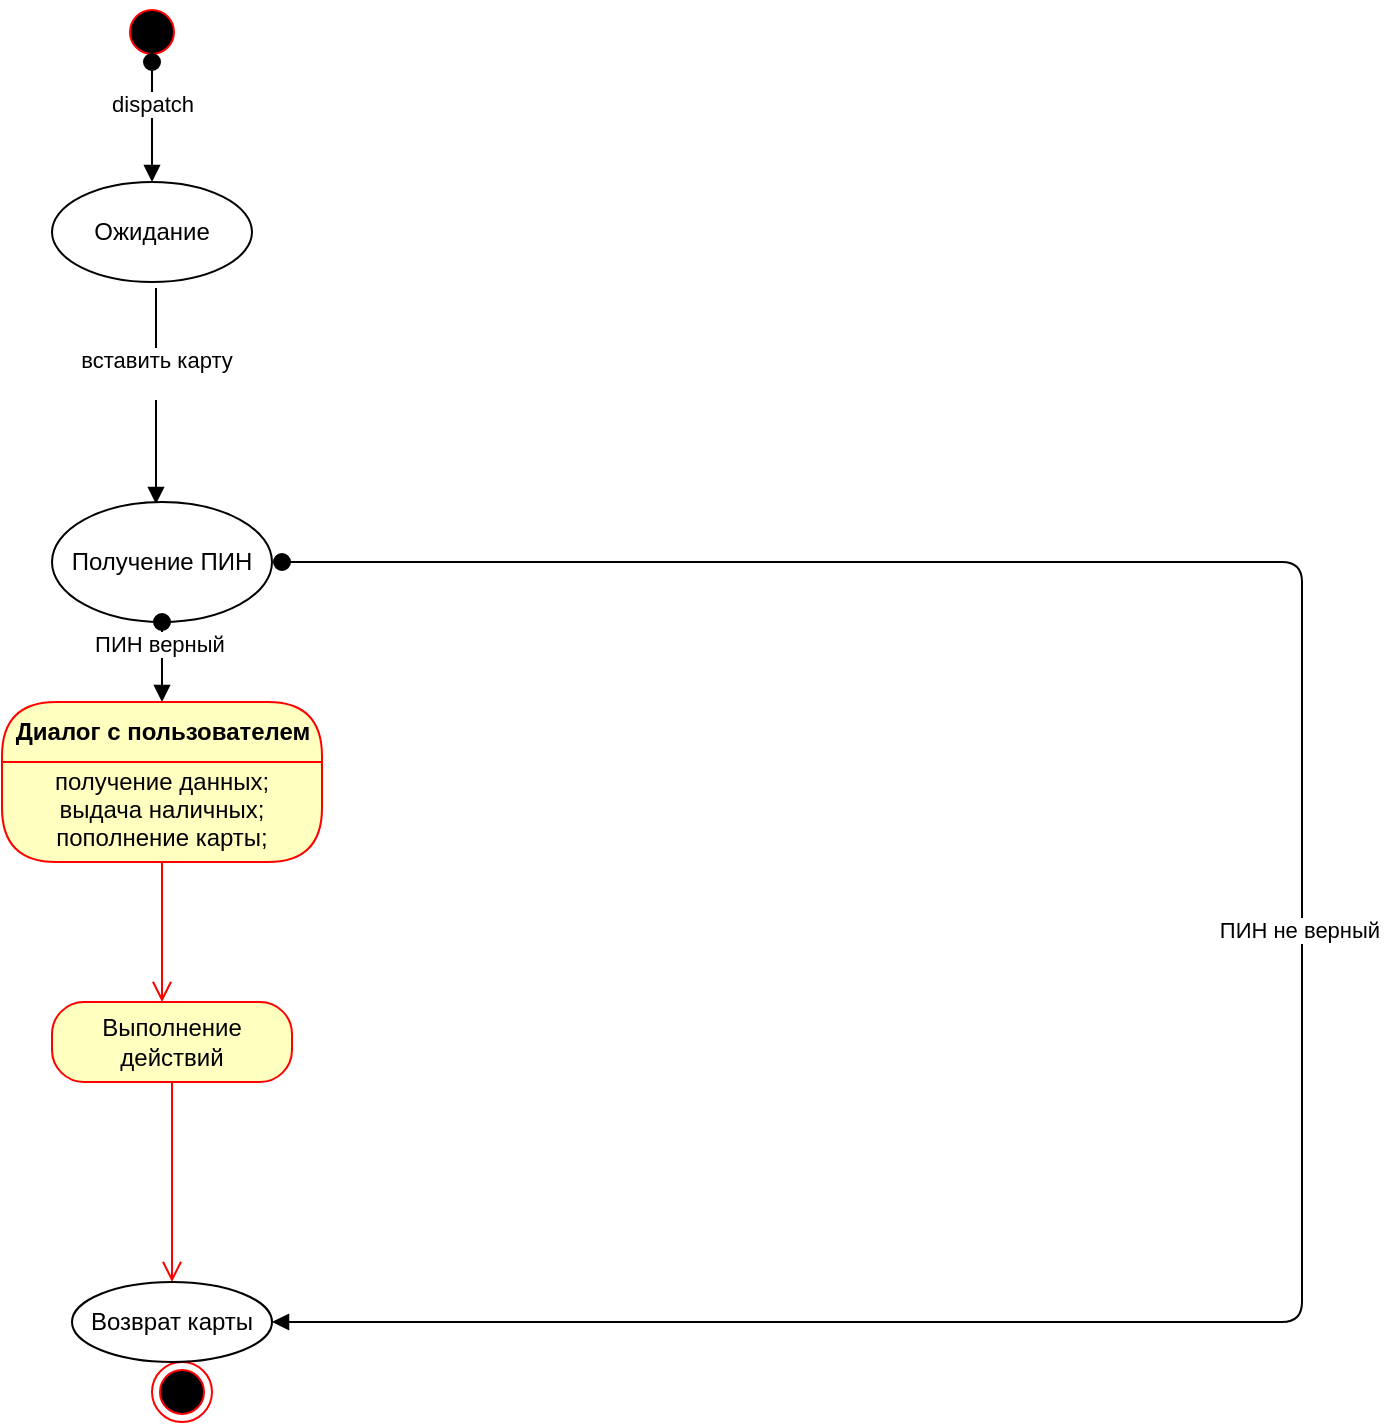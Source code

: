 <mxfile version="10.6.7" type="device"><diagram name="Page-1" id="58cdce13-f638-feb5-8d6f-7d28b1aa9fa0"><mxGraphModel dx="1154" dy="616" grid="1" gridSize="10" guides="1" tooltips="1" connect="1" arrows="1" fold="1" page="1" pageScale="1" pageWidth="1100" pageHeight="850" background="#ffffff" math="0" shadow="0"><root><mxCell id="0"/><mxCell id="1" parent="0"/><mxCell id="382b91b5511bd0f7-1" value="" style="ellipse;html=1;shape=startState;fillColor=#000000;strokeColor=#ff0000;rounded=1;shadow=0;comic=0;labelBackgroundColor=none;fontFamily=Verdana;fontSize=12;fontColor=#000000;align=center;direction=south;" parent="1" vertex="1"><mxGeometry x="290" y="30" width="30" height="30" as="geometry"/></mxCell><mxCell id="ml8COKhQ7Jv6lyKj9zkv-3" value="вставить карту&lt;br&gt;&lt;br&gt;" style="html=1;verticalAlign=bottom;endArrow=block;" edge="1" parent="1"><mxGeometry x="0.074" width="80" relative="1" as="geometry"><mxPoint x="307" y="173" as="sourcePoint"/><mxPoint x="307" y="281" as="targetPoint"/><mxPoint as="offset"/></mxGeometry></mxCell><mxCell id="ml8COKhQ7Jv6lyKj9zkv-4" value="Ожидание" style="ellipse;whiteSpace=wrap;html=1;" vertex="1" parent="1"><mxGeometry x="255" y="120" width="100" height="50" as="geometry"/></mxCell><mxCell id="ml8COKhQ7Jv6lyKj9zkv-5" value="Получение ПИН" style="ellipse;whiteSpace=wrap;html=1;" vertex="1" parent="1"><mxGeometry x="255" y="280" width="110" height="60" as="geometry"/></mxCell><mxCell id="ml8COKhQ7Jv6lyKj9zkv-6" value="" style="ellipse;html=1;shape=endState;fillColor=#000000;strokeColor=#ff0000;" vertex="1" parent="1"><mxGeometry x="305" y="710" width="30" height="30" as="geometry"/></mxCell><mxCell id="ml8COKhQ7Jv6lyKj9zkv-9" value="Возврат карты&lt;br&gt;" style="ellipse;whiteSpace=wrap;html=1;" vertex="1" parent="1"><mxGeometry x="265" y="670" width="100" height="40" as="geometry"/></mxCell><mxCell id="ml8COKhQ7Jv6lyKj9zkv-10" value="ПИН не верный&amp;nbsp;" style="html=1;verticalAlign=bottom;startArrow=oval;startFill=1;endArrow=block;startSize=8;entryX=1;entryY=0.5;entryDx=0;entryDy=0;" edge="1" parent="1" target="ml8COKhQ7Jv6lyKj9zkv-9"><mxGeometry width="60" relative="1" as="geometry"><mxPoint x="370" y="310" as="sourcePoint"/><mxPoint x="430" y="320" as="targetPoint"/><Array as="points"><mxPoint x="880" y="310"/><mxPoint x="880" y="510"/><mxPoint x="880" y="690"/></Array></mxGeometry></mxCell><mxCell id="ml8COKhQ7Jv6lyKj9zkv-13" value="dispatch" style="html=1;verticalAlign=bottom;startArrow=oval;startFill=1;endArrow=block;startSize=8;entryX=0.5;entryY=0;entryDx=0;entryDy=0;" edge="1" parent="1" target="ml8COKhQ7Jv6lyKj9zkv-4"><mxGeometry width="60" relative="1" as="geometry"><mxPoint x="305" y="60" as="sourcePoint"/><mxPoint x="360" y="60" as="targetPoint"/></mxGeometry></mxCell><mxCell id="ml8COKhQ7Jv6lyKj9zkv-16" value="ПИН верный&amp;nbsp;" style="html=1;verticalAlign=bottom;startArrow=oval;startFill=1;endArrow=block;startSize=8;entryX=0.5;entryY=0;entryDx=0;entryDy=0;exitX=0.5;exitY=1;exitDx=0;exitDy=0;" edge="1" parent="1" source="ml8COKhQ7Jv6lyKj9zkv-5"><mxGeometry width="60" relative="1" as="geometry"><mxPoint x="300" y="340" as="sourcePoint"/><mxPoint x="310" y="380" as="targetPoint"/></mxGeometry></mxCell><mxCell id="ml8COKhQ7Jv6lyKj9zkv-20" value="Диалог с пользователем" style="swimlane;html=1;fontStyle=1;align=center;verticalAlign=middle;childLayout=stackLayout;horizontal=1;startSize=30;horizontalStack=0;resizeParent=0;resizeLast=1;container=0;fontColor=#000000;collapsible=0;rounded=1;arcSize=30;strokeColor=#ff0000;fillColor=#ffffc0;swimlaneFillColor=#ffffc0;" vertex="1" parent="1"><mxGeometry x="230" y="380" width="160" height="80" as="geometry"/></mxCell><mxCell id="ml8COKhQ7Jv6lyKj9zkv-21" value="получение данных;&lt;br&gt;выдача наличных;&lt;br&gt;пополнение карты;&lt;br&gt;&lt;br&gt;&lt;br&gt;" style="text;html=1;strokeColor=none;fillColor=none;align=center;verticalAlign=middle;spacingLeft=4;spacingRight=4;whiteSpace=wrap;overflow=hidden;rotatable=0;fontColor=#000000;" vertex="1" parent="ml8COKhQ7Jv6lyKj9zkv-20"><mxGeometry y="30" width="160" height="50" as="geometry"/></mxCell><mxCell id="ml8COKhQ7Jv6lyKj9zkv-22" value="" style="edgeStyle=orthogonalEdgeStyle;html=1;verticalAlign=bottom;endArrow=open;endSize=8;strokeColor=#ff0000;" edge="1" source="ml8COKhQ7Jv6lyKj9zkv-20" parent="1"><mxGeometry relative="1" as="geometry"><mxPoint x="310" y="530" as="targetPoint"/><Array as="points"><mxPoint x="310" y="530"/></Array></mxGeometry></mxCell><mxCell id="ml8COKhQ7Jv6lyKj9zkv-23" value="Выполнение действий" style="rounded=1;whiteSpace=wrap;html=1;arcSize=40;fontColor=#000000;fillColor=#ffffc0;strokeColor=#ff0000;" vertex="1" parent="1"><mxGeometry x="255" y="530" width="120" height="40" as="geometry"/></mxCell><mxCell id="ml8COKhQ7Jv6lyKj9zkv-24" value="" style="edgeStyle=orthogonalEdgeStyle;html=1;verticalAlign=bottom;endArrow=open;endSize=8;strokeColor=#ff0000;" edge="1" source="ml8COKhQ7Jv6lyKj9zkv-23" parent="1"><mxGeometry relative="1" as="geometry"><mxPoint x="315" y="670" as="targetPoint"/></mxGeometry></mxCell></root></mxGraphModel></diagram></mxfile>